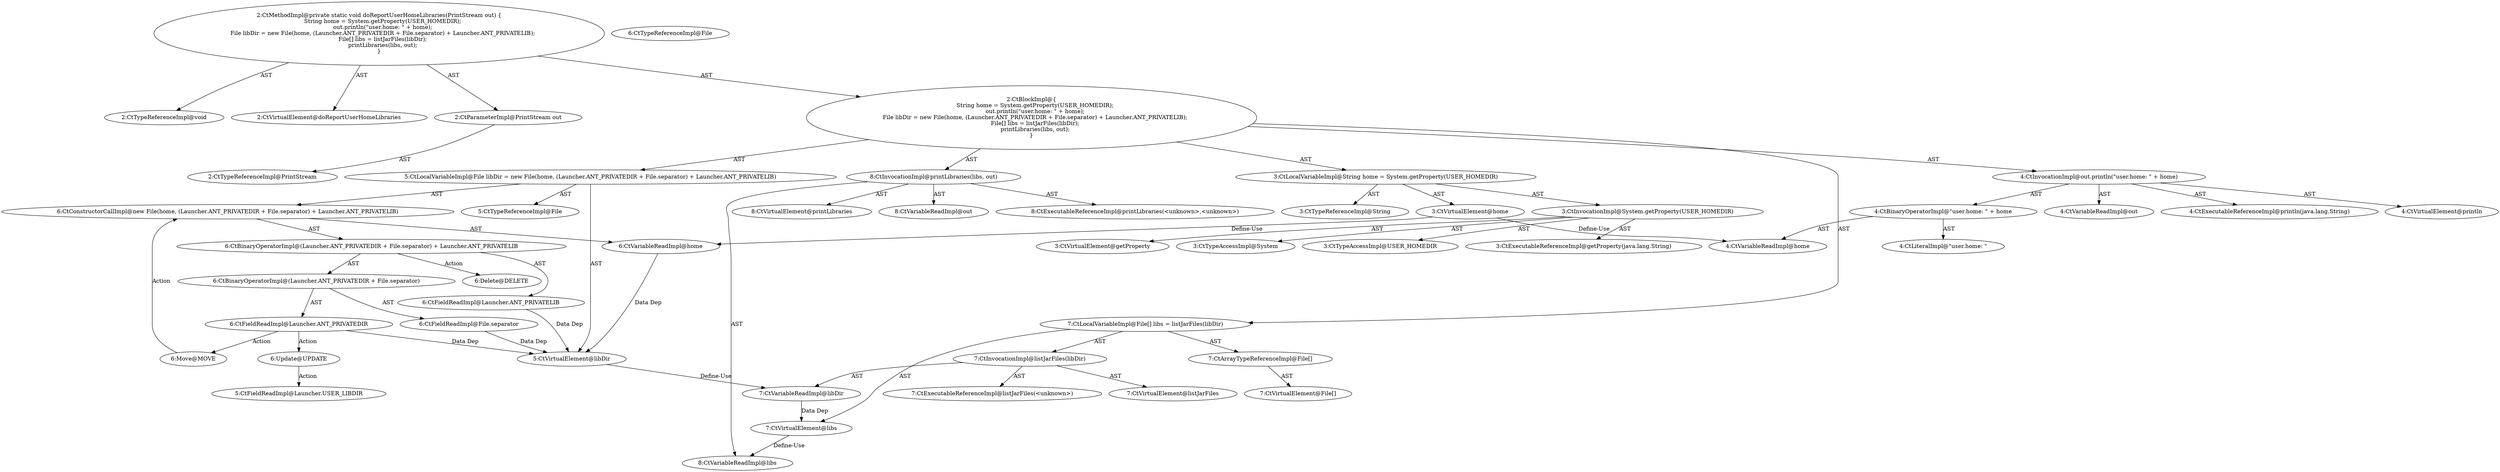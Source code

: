 digraph "doReportUserHomeLibraries#?,PrintStream" {
0 [label="2:CtTypeReferenceImpl@void" shape=ellipse]
1 [label="2:CtVirtualElement@doReportUserHomeLibraries" shape=ellipse]
2 [label="2:CtParameterImpl@PrintStream out" shape=ellipse]
3 [label="2:CtTypeReferenceImpl@PrintStream" shape=ellipse]
4 [label="3:CtTypeReferenceImpl@String" shape=ellipse]
5 [label="3:CtExecutableReferenceImpl@getProperty(java.lang.String)" shape=ellipse]
6 [label="3:CtVirtualElement@getProperty" shape=ellipse]
7 [label="3:CtTypeAccessImpl@System" shape=ellipse]
8 [label="3:CtTypeAccessImpl@USER_HOMEDIR" shape=ellipse]
9 [label="3:CtInvocationImpl@System.getProperty(USER_HOMEDIR)" shape=ellipse]
10 [label="3:CtVirtualElement@home" shape=ellipse]
11 [label="3:CtLocalVariableImpl@String home = System.getProperty(USER_HOMEDIR)" shape=ellipse]
12 [label="4:CtExecutableReferenceImpl@println(java.lang.String)" shape=ellipse]
13 [label="4:CtVirtualElement@println" shape=ellipse]
14 [label="4:CtVariableReadImpl@out" shape=ellipse]
15 [label="4:CtLiteralImpl@\"user.home: \"" shape=ellipse]
16 [label="4:CtVariableReadImpl@home" shape=ellipse]
17 [label="4:CtBinaryOperatorImpl@\"user.home: \" + home" shape=ellipse]
18 [label="4:CtInvocationImpl@out.println(\"user.home: \" + home)" shape=ellipse]
19 [label="5:CtTypeReferenceImpl@File" shape=ellipse]
20 [label="6:CtTypeReferenceImpl@File" shape=ellipse]
21 [label="6:CtVariableReadImpl@home" shape=ellipse]
22 [label="6:CtFieldReadImpl@Launcher.ANT_PRIVATEDIR" shape=ellipse]
23 [label="6:CtFieldReadImpl@File.separator" shape=ellipse]
24 [label="6:CtBinaryOperatorImpl@(Launcher.ANT_PRIVATEDIR + File.separator)" shape=ellipse]
25 [label="6:CtFieldReadImpl@Launcher.ANT_PRIVATELIB" shape=ellipse]
26 [label="6:CtBinaryOperatorImpl@(Launcher.ANT_PRIVATEDIR + File.separator) + Launcher.ANT_PRIVATELIB" shape=ellipse]
27 [label="6:CtConstructorCallImpl@new File(home, (Launcher.ANT_PRIVATEDIR + File.separator) + Launcher.ANT_PRIVATELIB)" shape=ellipse]
28 [label="5:CtVirtualElement@libDir" shape=ellipse]
29 [label="5:CtLocalVariableImpl@File libDir = new File(home, (Launcher.ANT_PRIVATEDIR + File.separator) + Launcher.ANT_PRIVATELIB)" shape=ellipse]
30 [label="7:CtVirtualElement@File[]" shape=ellipse]
31 [label="7:CtArrayTypeReferenceImpl@File[]" shape=ellipse]
32 [label="7:CtExecutableReferenceImpl@listJarFiles(<unknown>)" shape=ellipse]
33 [label="7:CtVirtualElement@listJarFiles" shape=ellipse]
34 [label="7:CtVariableReadImpl@libDir" shape=ellipse]
35 [label="7:CtInvocationImpl@listJarFiles(libDir)" shape=ellipse]
36 [label="7:CtVirtualElement@libs" shape=ellipse]
37 [label="7:CtLocalVariableImpl@File[] libs = listJarFiles(libDir)" shape=ellipse]
38 [label="8:CtExecutableReferenceImpl@printLibraries(<unknown>,<unknown>)" shape=ellipse]
39 [label="8:CtVirtualElement@printLibraries" shape=ellipse]
40 [label="8:CtVariableReadImpl@libs" shape=ellipse]
41 [label="8:CtVariableReadImpl@out" shape=ellipse]
42 [label="8:CtInvocationImpl@printLibraries(libs, out)" shape=ellipse]
43 [label="2:CtBlockImpl@\{
    String home = System.getProperty(USER_HOMEDIR);
    out.println(\"user.home: \" + home);
    File libDir = new File(home, (Launcher.ANT_PRIVATEDIR + File.separator) + Launcher.ANT_PRIVATELIB);
    File[] libs = listJarFiles(libDir);
    printLibraries(libs, out);
\}" shape=ellipse]
44 [label="2:CtMethodImpl@private static void doReportUserHomeLibraries(PrintStream out) \{
    String home = System.getProperty(USER_HOMEDIR);
    out.println(\"user.home: \" + home);
    File libDir = new File(home, (Launcher.ANT_PRIVATEDIR + File.separator) + Launcher.ANT_PRIVATELIB);
    File[] libs = listJarFiles(libDir);
    printLibraries(libs, out);
\}" shape=ellipse]
45 [label="6:Update@UPDATE" shape=ellipse]
46 [label="5:CtFieldReadImpl@Launcher.USER_LIBDIR" shape=ellipse]
47 [label="6:Delete@DELETE" shape=ellipse]
48 [label="6:Move@MOVE" shape=ellipse]
2 -> 3 [label="AST"];
9 -> 6 [label="AST"];
9 -> 7 [label="AST"];
9 -> 5 [label="AST"];
9 -> 8 [label="AST"];
10 -> 16 [label="Define-Use"];
10 -> 21 [label="Define-Use"];
11 -> 10 [label="AST"];
11 -> 4 [label="AST"];
11 -> 9 [label="AST"];
17 -> 15 [label="AST"];
17 -> 16 [label="AST"];
18 -> 13 [label="AST"];
18 -> 14 [label="AST"];
18 -> 12 [label="AST"];
18 -> 17 [label="AST"];
21 -> 28 [label="Data Dep"];
22 -> 28 [label="Data Dep"];
22 -> 45 [label="Action"];
22 -> 48 [label="Action"];
23 -> 28 [label="Data Dep"];
24 -> 22 [label="AST"];
24 -> 23 [label="AST"];
25 -> 28 [label="Data Dep"];
26 -> 24 [label="AST"];
26 -> 25 [label="AST"];
26 -> 47 [label="Action"];
27 -> 21 [label="AST"];
27 -> 26 [label="AST"];
28 -> 34 [label="Define-Use"];
29 -> 28 [label="AST"];
29 -> 19 [label="AST"];
29 -> 27 [label="AST"];
31 -> 30 [label="AST"];
34 -> 36 [label="Data Dep"];
35 -> 33 [label="AST"];
35 -> 32 [label="AST"];
35 -> 34 [label="AST"];
36 -> 40 [label="Define-Use"];
37 -> 36 [label="AST"];
37 -> 31 [label="AST"];
37 -> 35 [label="AST"];
42 -> 39 [label="AST"];
42 -> 38 [label="AST"];
42 -> 40 [label="AST"];
42 -> 41 [label="AST"];
43 -> 11 [label="AST"];
43 -> 18 [label="AST"];
43 -> 29 [label="AST"];
43 -> 37 [label="AST"];
43 -> 42 [label="AST"];
44 -> 1 [label="AST"];
44 -> 0 [label="AST"];
44 -> 2 [label="AST"];
44 -> 43 [label="AST"];
45 -> 46 [label="Action"];
48 -> 27 [label="Action"];
}